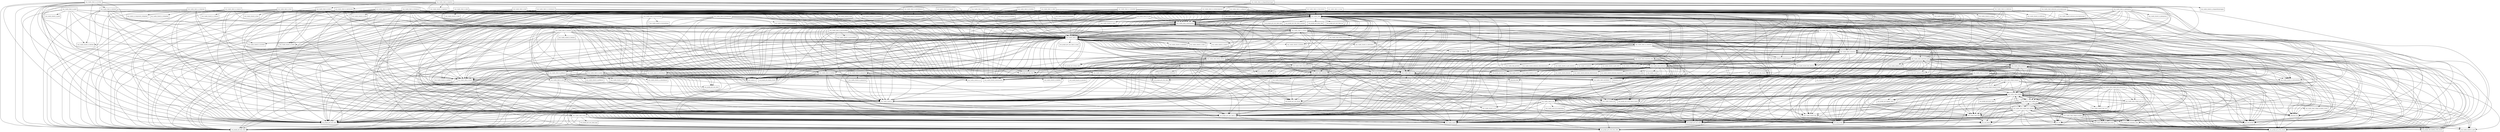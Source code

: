 digraph vaadin_client_8_4_1_package_dependencies {
  node [shape = box, fontsize=10.0];
  com_vaadin_client -> com_google_gwt_aria_client;
  com_vaadin_client -> com_google_gwt_core_client;
  com_vaadin_client -> com_google_gwt_core_client_impl;
  com_vaadin_client -> com_google_gwt_core_shared;
  com_vaadin_client -> com_google_gwt_dom_client;
  com_vaadin_client -> com_google_gwt_event_dom_client;
  com_vaadin_client -> com_google_gwt_event_shared;
  com_vaadin_client -> com_google_gwt_http_client;
  com_vaadin_client -> com_google_gwt_i18n_client;
  com_vaadin_client -> com_google_gwt_i18n_client_constants;
  com_vaadin_client -> com_google_gwt_i18n_shared;
  com_vaadin_client -> com_google_gwt_jsonp_client;
  com_vaadin_client -> com_google_gwt_logging_client;
  com_vaadin_client -> com_google_gwt_regexp_shared;
  com_vaadin_client -> com_google_gwt_resources_client;
  com_vaadin_client -> com_google_gwt_storage_client;
  com_vaadin_client -> com_google_gwt_user_client;
  com_vaadin_client -> com_google_gwt_user_client_rpc;
  com_vaadin_client -> com_google_gwt_user_client_ui;
  com_vaadin_client -> com_google_web_bindery_event_shared;
  com_vaadin_client -> com_vaadin_client_communication;
  com_vaadin_client -> com_vaadin_client_componentlocator;
  com_vaadin_client -> com_vaadin_client_debug_internal;
  com_vaadin_client -> com_vaadin_client_debug_internal_theme;
  com_vaadin_client -> com_vaadin_client_event;
  com_vaadin_client -> com_vaadin_client_extensions;
  com_vaadin_client -> com_vaadin_client_metadata;
  com_vaadin_client -> com_vaadin_client_ui;
  com_vaadin_client -> com_vaadin_client_ui_aria;
  com_vaadin_client -> com_vaadin_client_ui_layout;
  com_vaadin_client -> com_vaadin_client_ui_ui;
  com_vaadin_client -> com_vaadin_server;
  com_vaadin_client -> com_vaadin_shared;
  com_vaadin_client -> com_vaadin_shared_communication;
  com_vaadin_client -> com_vaadin_shared_ui;
  com_vaadin_client -> com_vaadin_shared_ui_datefield;
  com_vaadin_client -> com_vaadin_shared_ui_ui;
  com_vaadin_client -> com_vaadin_shared_util;
  com_vaadin_client -> elemental_json;
  com_vaadin_client -> java_lang_invoke;
  com_vaadin_client -> java_util_function;
  com_vaadin_client_communication -> com_google_gwt_core_client;
  com_vaadin_client_communication -> com_google_gwt_core_shared;
  com_vaadin_client_communication -> com_google_gwt_dom_client;
  com_vaadin_client_communication -> com_google_gwt_event_dom_client;
  com_vaadin_client_communication -> com_google_gwt_event_shared;
  com_vaadin_client_communication -> com_google_gwt_http_client;
  com_vaadin_client_communication -> com_google_gwt_regexp_shared;
  com_vaadin_client_communication -> com_google_gwt_user_client;
  com_vaadin_client_communication -> com_google_gwt_user_client_ui;
  com_vaadin_client_communication -> com_google_web_bindery_event_shared;
  com_vaadin_client_communication -> com_vaadin_client;
  com_vaadin_client_communication -> com_vaadin_client_extensions;
  com_vaadin_client_communication -> com_vaadin_client_metadata;
  com_vaadin_client_communication -> com_vaadin_client_ui;
  com_vaadin_client_communication -> com_vaadin_client_ui_dd;
  com_vaadin_client_communication -> com_vaadin_client_ui_ui;
  com_vaadin_client_communication -> com_vaadin_client_ui_window;
  com_vaadin_client_communication -> com_vaadin_shared;
  com_vaadin_client_communication -> com_vaadin_shared_communication;
  com_vaadin_client_communication -> com_vaadin_shared_ui_ui;
  com_vaadin_client_communication -> com_vaadin_shared_util;
  com_vaadin_client_communication -> elemental_json;
  com_vaadin_client_communication -> java_lang_invoke;
  com_vaadin_client_componentlocator -> com_google_gwt_core_client;
  com_vaadin_client_componentlocator -> com_google_gwt_dom_client;
  com_vaadin_client_componentlocator -> com_google_gwt_regexp_shared;
  com_vaadin_client_componentlocator -> com_google_gwt_user_client;
  com_vaadin_client_componentlocator -> com_google_gwt_user_client_ui;
  com_vaadin_client_componentlocator -> com_vaadin_client;
  com_vaadin_client_componentlocator -> com_vaadin_client_metadata;
  com_vaadin_client_componentlocator -> com_vaadin_client_ui;
  com_vaadin_client_componentlocator -> com_vaadin_client_ui_orderedlayout;
  com_vaadin_client_componentlocator -> com_vaadin_client_ui_ui;
  com_vaadin_client_componentlocator -> com_vaadin_client_ui_window;
  com_vaadin_client_componentlocator -> com_vaadin_shared;
  com_vaadin_client_componentlocator -> com_vaadin_shared_communication;
  com_vaadin_client_componentlocator -> java_lang_invoke;
  com_vaadin_client_componentlocator -> java_util_function;
  com_vaadin_client_componentlocator -> java_util_stream;
  com_vaadin_client_connectors -> com_google_gwt_core_client;
  com_vaadin_client_connectors -> com_google_gwt_dom_client;
  com_vaadin_client_connectors -> com_google_gwt_event_shared;
  com_vaadin_client_connectors -> com_google_gwt_user_client_ui;
  com_vaadin_client_connectors -> com_vaadin_client;
  com_vaadin_client_connectors -> com_vaadin_client_communication;
  com_vaadin_client_connectors -> com_vaadin_client_connectors_data;
  com_vaadin_client_connectors -> com_vaadin_client_connectors_grid;
  com_vaadin_client_connectors -> com_vaadin_client_data;
  com_vaadin_client_connectors -> com_vaadin_client_extensions;
  com_vaadin_client_connectors -> com_vaadin_client_metadata;
  com_vaadin_client_connectors -> com_vaadin_client_renderers;
  com_vaadin_client_connectors -> com_vaadin_client_ui;
  com_vaadin_client_connectors -> com_vaadin_client_widget_grid;
  com_vaadin_client_connectors -> com_vaadin_client_widgets;
  com_vaadin_client_connectors -> com_vaadin_shared;
  com_vaadin_client_connectors -> com_vaadin_shared_communication;
  com_vaadin_client_connectors -> com_vaadin_shared_data;
  com_vaadin_client_connectors -> com_vaadin_shared_data_selection;
  com_vaadin_client_connectors -> com_vaadin_shared_ui;
  com_vaadin_client_connectors -> com_vaadin_shared_ui_abstractlisting;
  com_vaadin_client_connectors -> com_vaadin_shared_ui_abstractmultiselect;
  com_vaadin_client_connectors -> com_vaadin_shared_ui_grid_renderers;
  com_vaadin_client_connectors -> com_vaadin_ui_renderers;
  com_vaadin_client_connectors -> elemental_json;
  com_vaadin_client_connectors -> java_lang_invoke;
  com_vaadin_client_connectors -> java_util;
  com_vaadin_client_connectors -> java_util_function;
  com_vaadin_client_connectors_data -> com_vaadin_client;
  com_vaadin_client_connectors_data -> com_vaadin_client_data;
  com_vaadin_client_connectors_data -> com_vaadin_client_extensions;
  com_vaadin_client_connectors_data -> com_vaadin_data_provider;
  com_vaadin_client_connectors_data -> com_vaadin_shared;
  com_vaadin_client_connectors_data -> com_vaadin_shared_communication;
  com_vaadin_client_connectors_data -> com_vaadin_shared_data;
  com_vaadin_client_connectors_data -> com_vaadin_shared_extension_datacommunicator;
  com_vaadin_client_connectors_data -> com_vaadin_shared_ui;
  com_vaadin_client_connectors_data -> elemental_json;
  com_vaadin_client_connectors_grid -> com_google_gwt_animation_client;
  com_vaadin_client_connectors_grid -> com_google_gwt_core_client;
  com_vaadin_client_connectors_grid -> com_google_gwt_dom_client;
  com_vaadin_client_connectors_grid -> com_google_gwt_event_shared;
  com_vaadin_client_connectors_grid -> com_google_gwt_safehtml_shared;
  com_vaadin_client_connectors_grid -> com_google_gwt_user_client;
  com_vaadin_client_connectors_grid -> com_google_gwt_user_client_ui;
  com_vaadin_client_connectors_grid -> com_vaadin_client;
  com_vaadin_client_connectors_grid -> com_vaadin_client_annotations;
  com_vaadin_client_connectors_grid -> com_vaadin_client_communication;
  com_vaadin_client_connectors_grid -> com_vaadin_client_connectors;
  com_vaadin_client_connectors_grid -> com_vaadin_client_data;
  com_vaadin_client_connectors_grid -> com_vaadin_client_extensions;
  com_vaadin_client_connectors_grid -> com_vaadin_client_renderers;
  com_vaadin_client_connectors_grid -> com_vaadin_client_ui;
  com_vaadin_client_connectors_grid -> com_vaadin_client_ui_layout;
  com_vaadin_client_connectors_grid -> com_vaadin_client_ui_ui;
  com_vaadin_client_connectors_grid -> com_vaadin_client_widget_escalator;
  com_vaadin_client_connectors_grid -> com_vaadin_client_widget_escalator_events;
  com_vaadin_client_connectors_grid -> com_vaadin_client_widget_grid;
  com_vaadin_client_connectors_grid -> com_vaadin_client_widget_grid_events;
  com_vaadin_client_connectors_grid -> com_vaadin_client_widget_grid_selection;
  com_vaadin_client_connectors_grid -> com_vaadin_client_widget_grid_sort;
  com_vaadin_client_connectors_grid -> com_vaadin_client_widgets;
  com_vaadin_client_connectors_grid -> com_vaadin_shared;
  com_vaadin_client_connectors_grid -> com_vaadin_shared_communication;
  com_vaadin_client_connectors_grid -> com_vaadin_shared_data;
  com_vaadin_client_connectors_grid -> com_vaadin_shared_data_selection;
  com_vaadin_client_connectors_grid -> com_vaadin_shared_data_sort;
  com_vaadin_client_connectors_grid -> com_vaadin_shared_ui;
  com_vaadin_client_connectors_grid -> com_vaadin_shared_ui_abstractlisting;
  com_vaadin_client_connectors_grid -> com_vaadin_shared_ui_dnd;
  com_vaadin_client_connectors_grid -> com_vaadin_shared_ui_grid;
  com_vaadin_client_connectors_grid -> com_vaadin_shared_ui_grid_editor;
  com_vaadin_client_connectors_grid -> com_vaadin_shared_ui_grid_renderers;
  com_vaadin_client_connectors_grid -> com_vaadin_shared_ui_tree;
  com_vaadin_client_connectors_grid -> com_vaadin_shared_ui_treegrid;
  com_vaadin_client_connectors_grid -> com_vaadin_ui;
  com_vaadin_client_connectors_grid -> com_vaadin_ui_components_grid;
  com_vaadin_client_connectors_grid -> com_vaadin_ui_renderers;
  com_vaadin_client_connectors_grid -> elemental_events;
  com_vaadin_client_connectors_grid -> elemental_json;
  com_vaadin_client_connectors_grid -> java_lang_invoke;
  com_vaadin_client_connectors_grid -> java_util;
  com_vaadin_client_connectors_grid -> java_util_function;
  com_vaadin_client_connectors_grid -> java_util_stream;
  com_vaadin_client_connectors_tree -> com_vaadin_client_connectors_grid;
  com_vaadin_client_connectors_tree -> com_vaadin_client_renderers;
  com_vaadin_client_connectors_tree -> com_vaadin_client_widget_grid_selection;
  com_vaadin_client_connectors_tree -> com_vaadin_client_widgets;
  com_vaadin_client_connectors_tree -> com_vaadin_shared_communication;
  com_vaadin_client_connectors_tree -> com_vaadin_shared_ui;
  com_vaadin_client_connectors_tree -> com_vaadin_shared_ui_grid;
  com_vaadin_client_connectors_tree -> com_vaadin_shared_ui_tree;
  com_vaadin_client_connectors_tree -> com_vaadin_ui;
  com_vaadin_client_data -> com_google_gwt_core_client;
  com_vaadin_client_data -> com_vaadin_client;
  com_vaadin_client_data -> com_vaadin_shared;
  com_vaadin_client_data -> java_lang_invoke;
  com_vaadin_client_data -> java_util;
  com_vaadin_client_data -> java_util_function;
  com_vaadin_client_data -> java_util_stream;
  com_vaadin_client_debug_internal -> com_google_gwt_core_client;
  com_vaadin_client_debug_internal -> com_google_gwt_core_shared;
  com_vaadin_client_debug_internal -> com_google_gwt_dom_client;
  com_vaadin_client_debug_internal -> com_google_gwt_event_dom_client;
  com_vaadin_client_debug_internal -> com_google_gwt_event_logical_shared;
  com_vaadin_client_debug_internal -> com_google_gwt_event_shared;
  com_vaadin_client_debug_internal -> com_google_gwt_http_client;
  com_vaadin_client_debug_internal -> com_google_gwt_i18n_client;
  com_vaadin_client_debug_internal -> com_google_gwt_logging_client;
  com_vaadin_client_debug_internal -> com_google_gwt_storage_client;
  com_vaadin_client_debug_internal -> com_google_gwt_user_client;
  com_vaadin_client_debug_internal -> com_google_gwt_user_client_ui;
  com_vaadin_client_debug_internal -> com_vaadin_client;
  com_vaadin_client_debug_internal -> com_vaadin_client_communication;
  com_vaadin_client_debug_internal -> com_vaadin_client_componentlocator;
  com_vaadin_client_debug_internal -> com_vaadin_client_metadata;
  com_vaadin_client_debug_internal -> com_vaadin_client_ui;
  com_vaadin_client_debug_internal -> com_vaadin_client_ui_ui;
  com_vaadin_client_debug_internal -> com_vaadin_shared;
  com_vaadin_client_debug_internal -> com_vaadin_shared_communication;
  com_vaadin_client_debug_internal -> com_vaadin_shared_ui_ui;
  com_vaadin_client_debug_internal -> com_vaadin_shared_util;
  com_vaadin_client_debug_internal -> java_lang_invoke;
  com_vaadin_client_debug_internal_theme -> com_google_gwt_resources_client;
  com_vaadin_client_event -> com_google_gwt_core_client;
  com_vaadin_client_event -> com_google_gwt_dom_client;
  com_vaadin_client_event -> com_google_gwt_event_dom_client;
  com_vaadin_client_event -> com_google_gwt_event_shared;
  com_vaadin_client_event -> com_google_gwt_user_client_impl;
  com_vaadin_client_event -> com_google_web_bindery_event_shared;
  com_vaadin_client_extensions -> com_google_gwt_animation_client;
  com_vaadin_client_extensions -> com_google_gwt_core_client;
  com_vaadin_client_extensions -> com_google_gwt_dom_client;
  com_vaadin_client_extensions -> com_google_gwt_event_dom_client;
  com_vaadin_client_extensions -> com_google_gwt_event_shared;
  com_vaadin_client_extensions -> com_google_gwt_http_client;
  com_vaadin_client_extensions -> com_google_gwt_user_client;
  com_vaadin_client_extensions -> com_google_gwt_user_client_ui;
  com_vaadin_client_extensions -> com_google_gwt_xhr_client;
  com_vaadin_client_extensions -> com_google_web_bindery_event_shared;
  com_vaadin_client_extensions -> com_vaadin_client;
  com_vaadin_client_extensions -> com_vaadin_client_annotations;
  com_vaadin_client_extensions -> com_vaadin_client_communication;
  com_vaadin_client_extensions -> com_vaadin_client_ui;
  com_vaadin_client_extensions -> com_vaadin_client_ui_layout;
  com_vaadin_client_extensions -> com_vaadin_client_ui_ui;
  com_vaadin_client_extensions -> com_vaadin_server;
  com_vaadin_client_extensions -> com_vaadin_shared;
  com_vaadin_client_extensions -> com_vaadin_shared_communication;
  com_vaadin_client_extensions -> com_vaadin_shared_extension;
  com_vaadin_client_extensions -> com_vaadin_shared_extension_filedownloader;
  com_vaadin_client_extensions -> com_vaadin_shared_extension_responsive;
  com_vaadin_client_extensions -> com_vaadin_shared_ui;
  com_vaadin_client_extensions -> com_vaadin_shared_ui_dnd;
  com_vaadin_client_extensions -> com_vaadin_shared_ui_dnd_criteria;
  com_vaadin_client_extensions -> com_vaadin_shared_util;
  com_vaadin_client_extensions -> com_vaadin_ui_dnd;
  com_vaadin_client_extensions -> elemental_events;
  com_vaadin_client_extensions -> elemental_html;
  com_vaadin_client_extensions -> java_lang_invoke;
  com_vaadin_client_extensions -> java_util;
  com_vaadin_client_extensions -> java_util_function;
  com_vaadin_client_extensions -> java_util_stream;
  com_vaadin_client_extensions_javascriptmanager -> com_google_gwt_core_client;
  com_vaadin_client_extensions_javascriptmanager -> com_vaadin_client;
  com_vaadin_client_extensions_javascriptmanager -> com_vaadin_client_communication;
  com_vaadin_client_extensions_javascriptmanager -> com_vaadin_client_extensions;
  com_vaadin_client_extensions_javascriptmanager -> com_vaadin_shared_communication;
  com_vaadin_client_extensions_javascriptmanager -> com_vaadin_shared_extension_javascriptmanager;
  com_vaadin_client_extensions_javascriptmanager -> com_vaadin_shared_ui;
  com_vaadin_client_extensions_javascriptmanager -> com_vaadin_ui;
  com_vaadin_client_extensions_javascriptmanager -> elemental_json;
  com_vaadin_client_extensions_javascriptmanager -> java_lang_invoke;
  com_vaadin_client_metadata -> com_google_gwt_core_client;
  com_vaadin_client_metadata -> com_google_gwt_core_shared;
  com_vaadin_client_metadata -> com_google_gwt_dom_client;
  com_vaadin_client_metadata -> com_google_gwt_event_dom_client;
  com_vaadin_client_metadata -> com_google_gwt_event_shared;
  com_vaadin_client_metadata -> com_google_gwt_user_client;
  com_vaadin_client_metadata -> com_google_gwt_user_client_ui;
  com_vaadin_client_metadata -> com_vaadin_client;
  com_vaadin_client_metadata -> com_vaadin_client_communication;
  com_vaadin_client_metadata -> com_vaadin_shared_annotations;
  com_vaadin_client_metadata -> java_lang_invoke;
  com_vaadin_client_renderers -> com_google_gwt_core_client;
  com_vaadin_client_renderers -> com_google_gwt_core_shared;
  com_vaadin_client_renderers -> com_google_gwt_dom_client;
  com_vaadin_client_renderers -> com_google_gwt_event_dom_client;
  com_vaadin_client_renderers -> com_google_gwt_event_shared;
  com_vaadin_client_renderers -> com_google_gwt_i18n_client;
  com_vaadin_client_renderers -> com_google_gwt_i18n_shared;
  com_vaadin_client_renderers -> com_google_gwt_safehtml_shared;
  com_vaadin_client_renderers -> com_google_gwt_user_client;
  com_vaadin_client_renderers -> com_google_gwt_user_client_ui;
  com_vaadin_client_renderers -> com_google_web_bindery_event_shared;
  com_vaadin_client_renderers -> com_vaadin_client;
  com_vaadin_client_renderers -> com_vaadin_client_ui;
  com_vaadin_client_renderers -> com_vaadin_client_ui_treegrid;
  com_vaadin_client_renderers -> com_vaadin_client_widget_escalator;
  com_vaadin_client_renderers -> com_vaadin_client_widget_grid;
  com_vaadin_client_renderers -> com_vaadin_client_widgets;
  com_vaadin_client_renderers -> com_vaadin_shared_data;
  com_vaadin_client_renderers -> com_vaadin_shared_ui_grid;
  com_vaadin_client_renderers -> elemental_json;
  com_vaadin_client_renderers -> java_lang_invoke;
  com_vaadin_client_renderers -> java_util_function;
  com_vaadin_client_ui -> com_google_gwt_animation_client;
  com_vaadin_client_ui -> com_google_gwt_aria_client;
  com_vaadin_client_ui -> com_google_gwt_core_client;
  com_vaadin_client_ui -> com_google_gwt_core_shared;
  com_vaadin_client_ui -> com_google_gwt_dom_client;
  com_vaadin_client_ui -> com_google_gwt_event_dom_client;
  com_vaadin_client_ui -> com_google_gwt_event_logical_shared;
  com_vaadin_client_ui -> com_google_gwt_event_shared;
  com_vaadin_client_ui -> com_google_gwt_http_client;
  com_vaadin_client_ui -> com_google_gwt_i18n_client;
  com_vaadin_client_ui -> com_google_gwt_regexp_shared;
  com_vaadin_client_ui -> com_google_gwt_user_client;
  com_vaadin_client_ui -> com_google_gwt_user_client_ui;
  com_vaadin_client_ui -> com_google_gwt_user_client_ui_impl;
  com_vaadin_client_ui -> com_google_gwt_xhr_client;
  com_vaadin_client_ui -> com_google_web_bindery_event_shared;
  com_vaadin_client_ui -> com_vaadin_client;
  com_vaadin_client_ui -> com_vaadin_client_annotations;
  com_vaadin_client_ui -> com_vaadin_client_communication;
  com_vaadin_client_ui -> com_vaadin_client_connectors;
  com_vaadin_client_ui -> com_vaadin_client_debug_internal;
  com_vaadin_client_ui -> com_vaadin_client_extensions;
  com_vaadin_client_ui -> com_vaadin_client_metadata;
  com_vaadin_client_ui -> com_vaadin_client_ui_aria;
  com_vaadin_client_ui -> com_vaadin_client_ui_combobox;
  com_vaadin_client_ui -> com_vaadin_client_ui_datefield;
  com_vaadin_client_ui -> com_vaadin_client_ui_dd;
  com_vaadin_client_ui -> com_vaadin_client_ui_gridlayout;
  com_vaadin_client_ui -> com_vaadin_client_ui_layout;
  com_vaadin_client_ui -> com_vaadin_client_ui_menubar;
  com_vaadin_client_ui -> com_vaadin_client_ui_orderedlayout;
  com_vaadin_client_ui -> com_vaadin_client_ui_popupview;
  com_vaadin_client_ui -> com_vaadin_client_ui_richtextarea;
  com_vaadin_client_ui -> com_vaadin_client_ui_ui;
  com_vaadin_client_ui -> com_vaadin_client_ui_upload;
  com_vaadin_client_ui -> com_vaadin_client_ui_window;
  com_vaadin_client_ui -> com_vaadin_client_widgets;
  com_vaadin_client_ui -> com_vaadin_shared;
  com_vaadin_client_ui -> com_vaadin_shared_communication;
  com_vaadin_client_ui -> com_vaadin_shared_data;
  com_vaadin_client_ui -> com_vaadin_shared_ui;
  com_vaadin_client_ui -> com_vaadin_shared_ui_accordion;
  com_vaadin_client_ui -> com_vaadin_shared_ui_button;
  com_vaadin_client_ui -> com_vaadin_shared_ui_combobox;
  com_vaadin_client_ui -> com_vaadin_shared_ui_datefield;
  com_vaadin_client_ui -> com_vaadin_shared_ui_dd;
  com_vaadin_client_ui -> com_vaadin_shared_ui_embedded;
  com_vaadin_client_ui -> com_vaadin_shared_ui_gridlayout;
  com_vaadin_client_ui -> com_vaadin_shared_ui_listselect;
  com_vaadin_client_ui -> com_vaadin_shared_ui_menubar;
  com_vaadin_client_ui -> com_vaadin_shared_ui_nativeselect;
  com_vaadin_client_ui -> com_vaadin_shared_ui_slider;
  com_vaadin_client_ui -> com_vaadin_shared_ui_tabsheet;
  com_vaadin_client_ui -> com_vaadin_shared_ui_ui;
  com_vaadin_client_ui -> com_vaadin_shared_ui_upload;
  com_vaadin_client_ui -> com_vaadin_shared_ui_window;
  com_vaadin_client_ui -> com_vaadin_shared_util;
  com_vaadin_client_ui -> com_vaadin_ui;
  com_vaadin_client_ui -> elemental_json;
  com_vaadin_client_ui -> java_lang_invoke;
  com_vaadin_client_ui -> java_util;
  com_vaadin_client_ui -> java_util_function;
  com_vaadin_client_ui -> java_util_stream;
  com_vaadin_client_ui_absolutelayout -> com_google_gwt_dom_client;
  com_vaadin_client_ui_absolutelayout -> com_google_gwt_event_shared;
  com_vaadin_client_ui_absolutelayout -> com_google_gwt_user_client;
  com_vaadin_client_ui_absolutelayout -> com_google_gwt_user_client_ui;
  com_vaadin_client_ui_absolutelayout -> com_vaadin_client;
  com_vaadin_client_ui_absolutelayout -> com_vaadin_client_communication;
  com_vaadin_client_ui_absolutelayout -> com_vaadin_client_ui;
  com_vaadin_client_ui_absolutelayout -> com_vaadin_shared;
  com_vaadin_client_ui_absolutelayout -> com_vaadin_shared_communication;
  com_vaadin_client_ui_absolutelayout -> com_vaadin_shared_ui;
  com_vaadin_client_ui_absolutelayout -> com_vaadin_shared_ui_absolutelayout;
  com_vaadin_client_ui_absolutelayout -> com_vaadin_ui;
  com_vaadin_client_ui_absolutelayout -> java_lang_invoke;
  com_vaadin_client_ui_accordion -> com_google_gwt_dom_client;
  com_vaadin_client_ui_accordion -> com_google_gwt_user_client;
  com_vaadin_client_ui_accordion -> com_google_gwt_user_client_ui;
  com_vaadin_client_ui_accordion -> com_vaadin_client;
  com_vaadin_client_ui_accordion -> com_vaadin_client_communication;
  com_vaadin_client_ui_accordion -> com_vaadin_client_ui;
  com_vaadin_client_ui_accordion -> com_vaadin_client_ui_layout;
  com_vaadin_client_ui_accordion -> com_vaadin_client_ui_tabsheet;
  com_vaadin_client_ui_accordion -> com_vaadin_shared;
  com_vaadin_client_ui_accordion -> com_vaadin_shared_communication;
  com_vaadin_client_ui_accordion -> com_vaadin_shared_ui;
  com_vaadin_client_ui_accordion -> com_vaadin_shared_ui_accordion;
  com_vaadin_client_ui_accordion -> com_vaadin_shared_ui_tabsheet;
  com_vaadin_client_ui_accordion -> com_vaadin_ui;
  com_vaadin_client_ui_aria -> com_google_gwt_aria_client;
  com_vaadin_client_ui_aria -> com_google_gwt_dom_client;
  com_vaadin_client_ui_aria -> com_google_gwt_user_client;
  com_vaadin_client_ui_aria -> com_google_gwt_user_client_ui;
  com_vaadin_client_ui_audio -> com_google_gwt_core_client;
  com_vaadin_client_ui_audio -> com_google_gwt_dom_client;
  com_vaadin_client_ui_audio -> com_google_gwt_user_client;
  com_vaadin_client_ui_audio -> com_google_gwt_user_client_ui;
  com_vaadin_client_ui_audio -> com_vaadin_client;
  com_vaadin_client_ui_audio -> com_vaadin_client_communication;
  com_vaadin_client_ui_audio -> com_vaadin_client_ui;
  com_vaadin_client_ui_audio -> com_vaadin_shared;
  com_vaadin_client_ui_audio -> com_vaadin_shared_communication;
  com_vaadin_client_ui_audio -> com_vaadin_shared_ui;
  com_vaadin_client_ui_audio -> com_vaadin_shared_ui_audio;
  com_vaadin_client_ui_audio -> com_vaadin_ui;
  com_vaadin_client_ui_browserframe -> com_google_gwt_user_client_ui;
  com_vaadin_client_ui_browserframe -> com_vaadin_client_communication;
  com_vaadin_client_ui_browserframe -> com_vaadin_client_ui;
  com_vaadin_client_ui_browserframe -> com_vaadin_shared;
  com_vaadin_client_ui_browserframe -> com_vaadin_shared_communication;
  com_vaadin_client_ui_browserframe -> com_vaadin_shared_ui;
  com_vaadin_client_ui_browserframe -> com_vaadin_shared_ui_browserframe;
  com_vaadin_client_ui_browserframe -> com_vaadin_ui;
  com_vaadin_client_ui_button -> com_google_gwt_dom_client;
  com_vaadin_client_ui_button -> com_google_gwt_event_dom_client;
  com_vaadin_client_ui_button -> com_google_gwt_event_shared;
  com_vaadin_client_ui_button -> com_google_gwt_user_client;
  com_vaadin_client_ui_button -> com_google_gwt_user_client_ui;
  com_vaadin_client_ui_button -> com_vaadin_client;
  com_vaadin_client_ui_button -> com_vaadin_client_annotations;
  com_vaadin_client_ui_button -> com_vaadin_client_ui;
  com_vaadin_client_ui_button -> com_vaadin_shared;
  com_vaadin_client_ui_button -> com_vaadin_shared_communication;
  com_vaadin_client_ui_button -> com_vaadin_shared_ui;
  com_vaadin_client_ui_button -> com_vaadin_shared_ui_button;
  com_vaadin_client_ui_button -> com_vaadin_ui;
  com_vaadin_client_ui_checkbox -> com_google_gwt_dom_client;
  com_vaadin_client_ui_checkbox -> com_google_gwt_event_dom_client;
  com_vaadin_client_ui_checkbox -> com_google_gwt_event_shared;
  com_vaadin_client_ui_checkbox -> com_google_gwt_user_client;
  com_vaadin_client_ui_checkbox -> com_google_gwt_user_client_ui;
  com_vaadin_client_ui_checkbox -> com_vaadin_client;
  com_vaadin_client_ui_checkbox -> com_vaadin_client_annotations;
  com_vaadin_client_ui_checkbox -> com_vaadin_client_communication;
  com_vaadin_client_ui_checkbox -> com_vaadin_client_ui;
  com_vaadin_client_ui_checkbox -> com_vaadin_shared;
  com_vaadin_client_ui_checkbox -> com_vaadin_shared_communication;
  com_vaadin_client_ui_checkbox -> com_vaadin_shared_ui;
  com_vaadin_client_ui_checkbox -> com_vaadin_shared_ui_checkbox;
  com_vaadin_client_ui_checkbox -> com_vaadin_ui;
  com_vaadin_client_ui_colorpicker -> com_google_gwt_core_client;
  com_vaadin_client_ui_colorpicker -> com_google_gwt_dom_client;
  com_vaadin_client_ui_colorpicker -> com_google_gwt_event_dom_client;
  com_vaadin_client_ui_colorpicker -> com_google_gwt_event_shared;
  com_vaadin_client_ui_colorpicker -> com_google_gwt_user_client;
  com_vaadin_client_ui_colorpicker -> com_google_gwt_user_client_ui;
  com_vaadin_client_ui_colorpicker -> com_vaadin_client;
  com_vaadin_client_ui_colorpicker -> com_vaadin_client_annotations;
  com_vaadin_client_ui_colorpicker -> com_vaadin_client_communication;
  com_vaadin_client_ui_colorpicker -> com_vaadin_client_ui;
  com_vaadin_client_ui_colorpicker -> com_vaadin_shared;
  com_vaadin_client_ui_colorpicker -> com_vaadin_shared_communication;
  com_vaadin_client_ui_colorpicker -> com_vaadin_shared_ui;
  com_vaadin_client_ui_colorpicker -> com_vaadin_shared_ui_colorpicker;
  com_vaadin_client_ui_colorpicker -> com_vaadin_ui;
  com_vaadin_client_ui_colorpicker -> com_vaadin_ui_components_colorpicker;
  com_vaadin_client_ui_combobox -> com_google_gwt_user_client_ui;
  com_vaadin_client_ui_combobox -> com_vaadin_client;
  com_vaadin_client_ui_combobox -> com_vaadin_client_annotations;
  com_vaadin_client_ui_combobox -> com_vaadin_client_communication;
  com_vaadin_client_ui_combobox -> com_vaadin_client_connectors;
  com_vaadin_client_ui_combobox -> com_vaadin_client_data;
  com_vaadin_client_ui_combobox -> com_vaadin_client_ui;
  com_vaadin_client_ui_combobox -> com_vaadin_shared;
  com_vaadin_client_ui_combobox -> com_vaadin_shared_communication;
  com_vaadin_client_ui_combobox -> com_vaadin_shared_data;
  com_vaadin_client_ui_combobox -> com_vaadin_shared_data_selection;
  com_vaadin_client_ui_combobox -> com_vaadin_shared_ui;
  com_vaadin_client_ui_combobox -> com_vaadin_shared_ui_abstractlisting;
  com_vaadin_client_ui_combobox -> com_vaadin_shared_ui_combobox;
  com_vaadin_client_ui_combobox -> com_vaadin_ui;
  com_vaadin_client_ui_combobox -> elemental_json;
  com_vaadin_client_ui_combobox -> java_util;
  com_vaadin_client_ui_composite -> com_google_gwt_dom_client;
  com_vaadin_client_ui_composite -> com_google_gwt_user_client_ui;
  com_vaadin_client_ui_composite -> com_vaadin_client;
  com_vaadin_client_ui_composite -> com_vaadin_client_ui;
  com_vaadin_client_ui_composite -> com_vaadin_shared;
  com_vaadin_client_ui_composite -> com_vaadin_shared_communication;
  com_vaadin_client_ui_composite -> com_vaadin_shared_ui;
  com_vaadin_client_ui_composite -> com_vaadin_ui;
  com_vaadin_client_ui_csslayout -> com_google_gwt_dom_client;
  com_vaadin_client_ui_csslayout -> com_google_gwt_user_client;
  com_vaadin_client_ui_csslayout -> com_google_gwt_user_client_ui;
  com_vaadin_client_ui_csslayout -> com_vaadin_client;
  com_vaadin_client_ui_csslayout -> com_vaadin_client_communication;
  com_vaadin_client_ui_csslayout -> com_vaadin_client_ui;
  com_vaadin_client_ui_csslayout -> com_vaadin_shared;
  com_vaadin_client_ui_csslayout -> com_vaadin_shared_communication;
  com_vaadin_client_ui_csslayout -> com_vaadin_shared_ui;
  com_vaadin_client_ui_csslayout -> com_vaadin_shared_ui_csslayout;
  com_vaadin_client_ui_csslayout -> com_vaadin_shared_util;
  com_vaadin_client_ui_csslayout -> com_vaadin_ui;
  com_vaadin_client_ui_customcomponent -> com_google_gwt_user_client_ui;
  com_vaadin_client_ui_customcomponent -> com_vaadin_client;
  com_vaadin_client_ui_customcomponent -> com_vaadin_client_ui;
  com_vaadin_client_ui_customcomponent -> com_vaadin_shared_ui;
  com_vaadin_client_ui_customcomponent -> com_vaadin_ui;
  com_vaadin_client_ui_customfield -> com_google_gwt_event_shared;
  com_vaadin_client_ui_customfield -> com_google_gwt_user_client_ui;
  com_vaadin_client_ui_customfield -> com_vaadin_client;
  com_vaadin_client_ui_customfield -> com_vaadin_client_communication;
  com_vaadin_client_ui_customfield -> com_vaadin_client_ui;
  com_vaadin_client_ui_customfield -> com_vaadin_shared;
  com_vaadin_client_ui_customfield -> com_vaadin_shared_communication;
  com_vaadin_client_ui_customfield -> com_vaadin_shared_ui;
  com_vaadin_client_ui_customfield -> com_vaadin_shared_ui_customfield;
  com_vaadin_client_ui_customfield -> com_vaadin_ui;
  com_vaadin_client_ui_customlayout -> com_google_gwt_dom_client;
  com_vaadin_client_ui_customlayout -> com_google_gwt_user_client;
  com_vaadin_client_ui_customlayout -> com_google_gwt_user_client_ui;
  com_vaadin_client_ui_customlayout -> com_vaadin_client;
  com_vaadin_client_ui_customlayout -> com_vaadin_client_communication;
  com_vaadin_client_ui_customlayout -> com_vaadin_client_ui;
  com_vaadin_client_ui_customlayout -> com_vaadin_shared;
  com_vaadin_client_ui_customlayout -> com_vaadin_shared_communication;
  com_vaadin_client_ui_customlayout -> com_vaadin_shared_ui;
  com_vaadin_client_ui_customlayout -> com_vaadin_shared_ui_customlayout;
  com_vaadin_client_ui_customlayout -> com_vaadin_ui;
  com_vaadin_client_ui_datefield -> com_google_gwt_event_logical_shared;
  com_vaadin_client_ui_datefield -> com_google_gwt_event_shared;
  com_vaadin_client_ui_datefield -> com_google_gwt_i18n_client;
  com_vaadin_client_ui_datefield -> com_google_gwt_user_client_ui;
  com_vaadin_client_ui_datefield -> com_vaadin_client;
  com_vaadin_client_ui_datefield -> com_vaadin_client_annotations;
  com_vaadin_client_ui_datefield -> com_vaadin_client_communication;
  com_vaadin_client_ui_datefield -> com_vaadin_client_ui;
  com_vaadin_client_ui_datefield -> com_vaadin_shared;
  com_vaadin_client_ui_datefield -> com_vaadin_shared_communication;
  com_vaadin_client_ui_datefield -> com_vaadin_shared_ui;
  com_vaadin_client_ui_datefield -> com_vaadin_shared_ui_datefield;
  com_vaadin_client_ui_datefield -> com_vaadin_ui;
  com_vaadin_client_ui_datefield -> java_lang_invoke;
  com_vaadin_client_ui_datefield -> java_util;
  com_vaadin_client_ui_datefield -> java_util_function;
  com_vaadin_client_ui_datefield -> java_util_stream;
  com_vaadin_client_ui_dd -> com_google_gwt_core_client;
  com_vaadin_client_ui_dd -> com_google_gwt_dom_client;
  com_vaadin_client_ui_dd -> com_google_gwt_event_dom_client;
  com_vaadin_client_ui_dd -> com_google_gwt_event_shared;
  com_vaadin_client_ui_dd -> com_google_gwt_user_client;
  com_vaadin_client_ui_dd -> com_google_gwt_user_client_ui;
  com_vaadin_client_ui_dd -> com_vaadin_client;
  com_vaadin_client_ui_dd -> com_vaadin_client_communication;
  com_vaadin_client_ui_dd -> com_vaadin_client_ui;
  com_vaadin_client_ui_dd -> com_vaadin_event_dd_acceptcriteria;
  com_vaadin_client_ui_dd -> com_vaadin_shared;
  com_vaadin_client_ui_dd -> com_vaadin_shared_ui_dd;
  com_vaadin_client_ui_dd -> java_lang_invoke;
  com_vaadin_client_ui_draganddropwrapper -> com_google_gwt_user_client_ui;
  com_vaadin_client_ui_draganddropwrapper -> com_vaadin_client;
  com_vaadin_client_ui_draganddropwrapper -> com_vaadin_client_ui;
  com_vaadin_client_ui_draganddropwrapper -> com_vaadin_client_ui_customcomponent;
  com_vaadin_client_ui_draganddropwrapper -> com_vaadin_client_ui_dd;
  com_vaadin_client_ui_draganddropwrapper -> com_vaadin_shared;
  com_vaadin_client_ui_draganddropwrapper -> com_vaadin_shared_communication;
  com_vaadin_client_ui_draganddropwrapper -> com_vaadin_shared_ui;
  com_vaadin_client_ui_draganddropwrapper -> com_vaadin_shared_ui_draganddropwrapper;
  com_vaadin_client_ui_draganddropwrapper -> com_vaadin_ui;
  com_vaadin_client_ui_embedded -> com_google_gwt_dom_client;
  com_vaadin_client_ui_embedded -> com_google_gwt_user_client;
  com_vaadin_client_ui_embedded -> com_google_gwt_user_client_ui;
  com_vaadin_client_ui_embedded -> com_vaadin_client;
  com_vaadin_client_ui_embedded -> com_vaadin_client_communication;
  com_vaadin_client_ui_embedded -> com_vaadin_client_ui;
  com_vaadin_client_ui_embedded -> com_vaadin_shared;
  com_vaadin_client_ui_embedded -> com_vaadin_shared_communication;
  com_vaadin_client_ui_embedded -> com_vaadin_shared_ui;
  com_vaadin_client_ui_embedded -> com_vaadin_shared_ui_embedded;
  com_vaadin_client_ui_embedded -> com_vaadin_ui;
  com_vaadin_client_ui_flash -> com_google_gwt_dom_client;
  com_vaadin_client_ui_flash -> com_google_gwt_user_client;
  com_vaadin_client_ui_flash -> com_google_gwt_user_client_ui;
  com_vaadin_client_ui_flash -> com_vaadin_client;
  com_vaadin_client_ui_flash -> com_vaadin_client_communication;
  com_vaadin_client_ui_flash -> com_vaadin_client_ui;
  com_vaadin_client_ui_flash -> com_vaadin_client_ui_layout;
  com_vaadin_client_ui_flash -> com_vaadin_shared;
  com_vaadin_client_ui_flash -> com_vaadin_shared_communication;
  com_vaadin_client_ui_flash -> com_vaadin_shared_ui;
  com_vaadin_client_ui_flash -> com_vaadin_shared_ui_flash;
  com_vaadin_client_ui_flash -> com_vaadin_ui;
  com_vaadin_client_ui_flash -> java_lang_invoke;
  com_vaadin_client_ui_formlayout -> com_google_gwt_dom_client;
  com_vaadin_client_ui_formlayout -> com_google_gwt_event_dom_client;
  com_vaadin_client_ui_formlayout -> com_google_gwt_event_shared;
  com_vaadin_client_ui_formlayout -> com_google_gwt_user_client;
  com_vaadin_client_ui_formlayout -> com_google_gwt_user_client_ui;
  com_vaadin_client_ui_formlayout -> com_vaadin_client;
  com_vaadin_client_ui_formlayout -> com_vaadin_client_communication;
  com_vaadin_client_ui_formlayout -> com_vaadin_client_ui;
  com_vaadin_client_ui_formlayout -> com_vaadin_client_ui_layout;
  com_vaadin_client_ui_formlayout -> com_vaadin_shared;
  com_vaadin_client_ui_formlayout -> com_vaadin_shared_communication;
  com_vaadin_client_ui_formlayout -> com_vaadin_shared_ui;
  com_vaadin_client_ui_formlayout -> com_vaadin_shared_ui_orderedlayout;
  com_vaadin_client_ui_formlayout -> com_vaadin_ui;
  com_vaadin_client_ui_formlayout -> java_lang_invoke;
  com_vaadin_client_ui_gridlayout -> com_google_gwt_dom_client;
  com_vaadin_client_ui_gridlayout -> com_google_gwt_user_client;
  com_vaadin_client_ui_gridlayout -> com_google_gwt_user_client_ui;
  com_vaadin_client_ui_gridlayout -> com_vaadin_client;
  com_vaadin_client_ui_gridlayout -> com_vaadin_client_communication;
  com_vaadin_client_ui_gridlayout -> com_vaadin_client_ui;
  com_vaadin_client_ui_gridlayout -> com_vaadin_client_ui_layout;
  com_vaadin_client_ui_gridlayout -> com_vaadin_shared;
  com_vaadin_client_ui_gridlayout -> com_vaadin_shared_communication;
  com_vaadin_client_ui_gridlayout -> com_vaadin_shared_ui;
  com_vaadin_client_ui_gridlayout -> com_vaadin_shared_ui_gridlayout;
  com_vaadin_client_ui_gridlayout -> com_vaadin_ui;
  com_vaadin_client_ui_image -> com_google_gwt_dom_client;
  com_vaadin_client_ui_image -> com_google_gwt_event_dom_client;
  com_vaadin_client_ui_image -> com_google_gwt_event_shared;
  com_vaadin_client_ui_image -> com_google_gwt_user_client_ui;
  com_vaadin_client_ui_image -> com_vaadin_client;
  com_vaadin_client_ui_image -> com_vaadin_client_communication;
  com_vaadin_client_ui_image -> com_vaadin_client_ui;
  com_vaadin_client_ui_image -> com_vaadin_shared;
  com_vaadin_client_ui_image -> com_vaadin_shared_communication;
  com_vaadin_client_ui_image -> com_vaadin_shared_ui;
  com_vaadin_client_ui_image -> com_vaadin_shared_ui_image;
  com_vaadin_client_ui_image -> com_vaadin_ui;
  com_vaadin_client_ui_image -> java_lang_invoke;
  com_vaadin_client_ui_label -> com_google_gwt_dom_client;
  com_vaadin_client_ui_label -> com_google_gwt_user_client;
  com_vaadin_client_ui_label -> com_google_gwt_user_client_ui;
  com_vaadin_client_ui_label -> com_vaadin_client;
  com_vaadin_client_ui_label -> com_vaadin_client_communication;
  com_vaadin_client_ui_label -> com_vaadin_client_ui;
  com_vaadin_client_ui_label -> com_vaadin_shared;
  com_vaadin_client_ui_label -> com_vaadin_shared_communication;
  com_vaadin_client_ui_label -> com_vaadin_shared_ui;
  com_vaadin_client_ui_label -> com_vaadin_shared_ui_label;
  com_vaadin_client_ui_label -> com_vaadin_ui;
  com_vaadin_client_ui_layout -> com_google_gwt_core_client;
  com_vaadin_client_ui_layout -> com_google_gwt_dom_client;
  com_vaadin_client_ui_layout -> com_google_gwt_user_client;
  com_vaadin_client_ui_layout -> com_google_gwt_user_client_ui;
  com_vaadin_client_ui_layout -> com_vaadin_client;
  com_vaadin_client_ui_layout -> com_vaadin_client_ui;
  com_vaadin_client_ui_layout -> com_vaadin_shared;
  com_vaadin_client_ui_layout -> com_vaadin_shared_ui;
  com_vaadin_client_ui_link -> com_google_gwt_dom_client;
  com_vaadin_client_ui_link -> com_google_gwt_user_client;
  com_vaadin_client_ui_link -> com_google_gwt_user_client_ui;
  com_vaadin_client_ui_link -> com_vaadin_client;
  com_vaadin_client_ui_link -> com_vaadin_client_communication;
  com_vaadin_client_ui_link -> com_vaadin_client_ui;
  com_vaadin_client_ui_link -> com_vaadin_shared;
  com_vaadin_client_ui_link -> com_vaadin_shared_communication;
  com_vaadin_client_ui_link -> com_vaadin_shared_ui;
  com_vaadin_client_ui_link -> com_vaadin_shared_ui_link;
  com_vaadin_client_ui_link -> com_vaadin_ui;
  com_vaadin_client_ui_listselect -> com_google_gwt_user_client_ui;
  com_vaadin_client_ui_listselect -> com_vaadin_client_annotations;
  com_vaadin_client_ui_listselect -> com_vaadin_client_connectors;
  com_vaadin_client_ui_listselect -> com_vaadin_client_ui;
  com_vaadin_client_ui_listselect -> com_vaadin_shared;
  com_vaadin_client_ui_listselect -> com_vaadin_shared_communication;
  com_vaadin_client_ui_listselect -> com_vaadin_shared_ui;
  com_vaadin_client_ui_listselect -> com_vaadin_shared_ui_abstractlisting;
  com_vaadin_client_ui_listselect -> com_vaadin_shared_ui_abstractmultiselect;
  com_vaadin_client_ui_listselect -> com_vaadin_shared_ui_listselect;
  com_vaadin_client_ui_listselect -> com_vaadin_ui;
  com_vaadin_client_ui_loginform -> com_google_gwt_core_client;
  com_vaadin_client_ui_loginform -> com_google_gwt_dom_client;
  com_vaadin_client_ui_loginform -> com_google_gwt_event_dom_client;
  com_vaadin_client_ui_loginform -> com_google_gwt_event_shared;
  com_vaadin_client_ui_loginform -> com_google_gwt_user_client;
  com_vaadin_client_ui_loginform -> com_google_gwt_user_client_ui;
  com_vaadin_client_ui_loginform -> com_vaadin_client;
  com_vaadin_client_ui_loginform -> com_vaadin_client_communication;
  com_vaadin_client_ui_loginform -> com_vaadin_client_ui;
  com_vaadin_client_ui_loginform -> com_vaadin_client_ui_button;
  com_vaadin_client_ui_loginform -> com_vaadin_client_ui_nativebutton;
  com_vaadin_client_ui_loginform -> com_vaadin_client_ui_textfield;
  com_vaadin_client_ui_loginform -> com_vaadin_shared;
  com_vaadin_client_ui_loginform -> com_vaadin_shared_communication;
  com_vaadin_client_ui_loginform -> com_vaadin_shared_ui;
  com_vaadin_client_ui_loginform -> com_vaadin_shared_ui_loginform;
  com_vaadin_client_ui_loginform -> com_vaadin_ui;
  com_vaadin_client_ui_loginform -> java_lang_invoke;
  com_vaadin_client_ui_menubar -> com_google_gwt_core_client;
  com_vaadin_client_ui_menubar -> com_google_gwt_dom_client;
  com_vaadin_client_ui_menubar -> com_google_gwt_user_client;
  com_vaadin_client_ui_menubar -> com_google_gwt_user_client_ui;
  com_vaadin_client_ui_menubar -> com_vaadin_client;
  com_vaadin_client_ui_menubar -> com_vaadin_client_annotations;
  com_vaadin_client_ui_menubar -> com_vaadin_client_ui;
  com_vaadin_client_ui_menubar -> com_vaadin_shared;
  com_vaadin_client_ui_menubar -> com_vaadin_shared_communication;
  com_vaadin_client_ui_menubar -> com_vaadin_shared_ui;
  com_vaadin_client_ui_menubar -> com_vaadin_shared_ui_menubar;
  com_vaadin_client_ui_menubar -> com_vaadin_ui;
  com_vaadin_client_ui_menubar -> java_lang_invoke;
  com_vaadin_client_ui_nativebutton -> com_google_gwt_dom_client;
  com_vaadin_client_ui_nativebutton -> com_google_gwt_user_client;
  com_vaadin_client_ui_nativebutton -> com_google_gwt_user_client_ui;
  com_vaadin_client_ui_nativebutton -> com_vaadin_client;
  com_vaadin_client_ui_nativebutton -> com_vaadin_client_communication;
  com_vaadin_client_ui_nativebutton -> com_vaadin_client_ui;
  com_vaadin_client_ui_nativebutton -> com_vaadin_shared;
  com_vaadin_client_ui_nativebutton -> com_vaadin_shared_communication;
  com_vaadin_client_ui_nativebutton -> com_vaadin_shared_ui;
  com_vaadin_client_ui_nativebutton -> com_vaadin_shared_ui_button;
  com_vaadin_client_ui_nativebutton -> com_vaadin_ui;
  com_vaadin_client_ui_nativeselect -> com_google_gwt_event_dom_client;
  com_vaadin_client_ui_nativeselect -> com_google_gwt_event_shared;
  com_vaadin_client_ui_nativeselect -> com_google_gwt_user_client;
  com_vaadin_client_ui_nativeselect -> com_google_gwt_user_client_ui;
  com_vaadin_client_ui_nativeselect -> com_vaadin_client_annotations;
  com_vaadin_client_ui_nativeselect -> com_vaadin_client_connectors;
  com_vaadin_client_ui_nativeselect -> com_vaadin_client_data;
  com_vaadin_client_ui_nativeselect -> com_vaadin_client_ui;
  com_vaadin_client_ui_nativeselect -> com_vaadin_shared;
  com_vaadin_client_ui_nativeselect -> com_vaadin_shared_communication;
  com_vaadin_client_ui_nativeselect -> com_vaadin_shared_data_selection;
  com_vaadin_client_ui_nativeselect -> com_vaadin_shared_ui;
  com_vaadin_client_ui_nativeselect -> com_vaadin_shared_ui_abstractlisting;
  com_vaadin_client_ui_nativeselect -> com_vaadin_shared_ui_nativeselect;
  com_vaadin_client_ui_nativeselect -> com_vaadin_ui;
  com_vaadin_client_ui_nativeselect -> elemental_json;
  com_vaadin_client_ui_nativeselect -> java_lang_invoke;
  com_vaadin_client_ui_nativeselect -> java_util_function;
  com_vaadin_client_ui_notification -> com_google_gwt_event_logical_shared;
  com_vaadin_client_ui_notification -> com_google_gwt_event_shared;
  com_vaadin_client_ui_notification -> com_vaadin_client;
  com_vaadin_client_ui_notification -> com_vaadin_client_extensions;
  com_vaadin_client_ui_notification -> com_vaadin_client_ui;
  com_vaadin_client_ui_notification -> com_vaadin_shared;
  com_vaadin_client_ui_notification -> com_vaadin_shared_communication;
  com_vaadin_client_ui_notification -> com_vaadin_shared_ui;
  com_vaadin_client_ui_notification -> com_vaadin_shared_ui_notification;
  com_vaadin_client_ui_notification -> com_vaadin_ui;
  com_vaadin_client_ui_optiongroup -> com_google_gwt_dom_client;
  com_vaadin_client_ui_optiongroup -> com_google_gwt_user_client_ui;
  com_vaadin_client_ui_optiongroup -> com_vaadin_client;
  com_vaadin_client_ui_optiongroup -> com_vaadin_client_annotations;
  com_vaadin_client_ui_optiongroup -> com_vaadin_client_communication;
  com_vaadin_client_ui_optiongroup -> com_vaadin_client_connectors;
  com_vaadin_client_ui_optiongroup -> com_vaadin_client_data;
  com_vaadin_client_ui_optiongroup -> com_vaadin_client_ui;
  com_vaadin_client_ui_optiongroup -> com_vaadin_shared;
  com_vaadin_client_ui_optiongroup -> com_vaadin_shared_communication;
  com_vaadin_client_ui_optiongroup -> com_vaadin_shared_data_selection;
  com_vaadin_client_ui_optiongroup -> com_vaadin_shared_ui;
  com_vaadin_client_ui_optiongroup -> com_vaadin_shared_ui_abstractlisting;
  com_vaadin_client_ui_optiongroup -> com_vaadin_shared_ui_optiongroup;
  com_vaadin_client_ui_optiongroup -> com_vaadin_ui;
  com_vaadin_client_ui_optiongroup -> elemental_json;
  com_vaadin_client_ui_optiongroup -> java_lang_invoke;
  com_vaadin_client_ui_optiongroup -> java_util_function;
  com_vaadin_client_ui_orderedlayout -> com_google_gwt_aria_client;
  com_vaadin_client_ui_orderedlayout -> com_google_gwt_core_client;
  com_vaadin_client_ui_orderedlayout -> com_google_gwt_dom_client;
  com_vaadin_client_ui_orderedlayout -> com_google_gwt_event_shared;
  com_vaadin_client_ui_orderedlayout -> com_google_gwt_regexp_shared;
  com_vaadin_client_ui_orderedlayout -> com_google_gwt_user_client;
  com_vaadin_client_ui_orderedlayout -> com_google_gwt_user_client_ui;
  com_vaadin_client_ui_orderedlayout -> com_vaadin_client;
  com_vaadin_client_ui_orderedlayout -> com_vaadin_client_communication;
  com_vaadin_client_ui_orderedlayout -> com_vaadin_client_ui;
  com_vaadin_client_ui_orderedlayout -> com_vaadin_client_ui_aria;
  com_vaadin_client_ui_orderedlayout -> com_vaadin_client_ui_layout;
  com_vaadin_client_ui_orderedlayout -> com_vaadin_shared;
  com_vaadin_client_ui_orderedlayout -> com_vaadin_shared_communication;
  com_vaadin_client_ui_orderedlayout -> com_vaadin_shared_ui;
  com_vaadin_client_ui_orderedlayout -> com_vaadin_shared_ui_orderedlayout;
  com_vaadin_client_ui_orderedlayout -> com_vaadin_ui;
  com_vaadin_client_ui_orderedlayout -> java_lang_invoke;
  com_vaadin_client_ui_panel -> com_google_gwt_dom_client;
  com_vaadin_client_ui_panel -> com_google_gwt_user_client;
  com_vaadin_client_ui_panel -> com_google_gwt_user_client_ui;
  com_vaadin_client_ui_panel -> com_vaadin_client;
  com_vaadin_client_ui_panel -> com_vaadin_client_ui;
  com_vaadin_client_ui_panel -> com_vaadin_client_ui_layout;
  com_vaadin_client_ui_panel -> com_vaadin_shared;
  com_vaadin_client_ui_panel -> com_vaadin_shared_communication;
  com_vaadin_client_ui_panel -> com_vaadin_shared_ui;
  com_vaadin_client_ui_panel -> com_vaadin_shared_ui_panel;
  com_vaadin_client_ui_panel -> com_vaadin_ui;
  com_vaadin_client_ui_passwordfield -> com_google_gwt_user_client_ui;
  com_vaadin_client_ui_passwordfield -> com_vaadin_client_ui;
  com_vaadin_client_ui_passwordfield -> com_vaadin_client_ui_textfield;
  com_vaadin_client_ui_passwordfield -> com_vaadin_shared;
  com_vaadin_client_ui_passwordfield -> com_vaadin_shared_communication;
  com_vaadin_client_ui_passwordfield -> com_vaadin_shared_ui;
  com_vaadin_client_ui_passwordfield -> com_vaadin_shared_ui_passwordfield;
  com_vaadin_client_ui_passwordfield -> com_vaadin_shared_ui_textfield;
  com_vaadin_client_ui_passwordfield -> com_vaadin_ui;
  com_vaadin_client_ui_popupview -> com_google_gwt_event_shared;
  com_vaadin_client_ui_popupview -> com_google_gwt_user_client_ui;
  com_vaadin_client_ui_popupview -> com_google_web_bindery_event_shared;
  com_vaadin_client_ui_popupview -> com_vaadin_client;
  com_vaadin_client_ui_popupview -> com_vaadin_client_communication;
  com_vaadin_client_ui_popupview -> com_vaadin_client_ui;
  com_vaadin_client_ui_popupview -> com_vaadin_shared;
  com_vaadin_client_ui_popupview -> com_vaadin_shared_communication;
  com_vaadin_client_ui_popupview -> com_vaadin_shared_ui;
  com_vaadin_client_ui_popupview -> com_vaadin_shared_ui_popupview;
  com_vaadin_client_ui_popupview -> com_vaadin_ui;
  com_vaadin_client_ui_progressbar -> com_google_gwt_user_client_ui;
  com_vaadin_client_ui_progressbar -> com_vaadin_client_communication;
  com_vaadin_client_ui_progressbar -> com_vaadin_client_ui;
  com_vaadin_client_ui_progressbar -> com_vaadin_shared;
  com_vaadin_client_ui_progressbar -> com_vaadin_shared_communication;
  com_vaadin_client_ui_progressbar -> com_vaadin_shared_ui;
  com_vaadin_client_ui_progressbar -> com_vaadin_shared_ui_progressindicator;
  com_vaadin_client_ui_progressbar -> com_vaadin_ui;
  com_vaadin_client_ui_richtextarea -> com_google_gwt_core_client;
  com_vaadin_client_ui_richtextarea -> com_google_gwt_dom_client;
  com_vaadin_client_ui_richtextarea -> com_google_gwt_event_dom_client;
  com_vaadin_client_ui_richtextarea -> com_google_gwt_event_shared;
  com_vaadin_client_ui_richtextarea -> com_google_gwt_i18n_client;
  com_vaadin_client_ui_richtextarea -> com_google_gwt_resources_client;
  com_vaadin_client_ui_richtextarea -> com_google_gwt_user_client;
  com_vaadin_client_ui_richtextarea -> com_google_gwt_user_client_ui;
  com_vaadin_client_ui_richtextarea -> com_vaadin_client;
  com_vaadin_client_ui_richtextarea -> com_vaadin_client_annotations;
  com_vaadin_client_ui_richtextarea -> com_vaadin_client_ui;
  com_vaadin_client_ui_richtextarea -> com_vaadin_client_ui_textfield;
  com_vaadin_client_ui_richtextarea -> com_vaadin_shared;
  com_vaadin_client_ui_richtextarea -> com_vaadin_shared_communication;
  com_vaadin_client_ui_richtextarea -> com_vaadin_shared_ui;
  com_vaadin_client_ui_richtextarea -> com_vaadin_shared_ui_richtextarea;
  com_vaadin_client_ui_richtextarea -> com_vaadin_ui;
  com_vaadin_client_ui_richtextarea -> java_lang_invoke;
  com_vaadin_client_ui_slider -> com_google_gwt_dom_client;
  com_vaadin_client_ui_slider -> com_google_gwt_event_logical_shared;
  com_vaadin_client_ui_slider -> com_google_gwt_event_shared;
  com_vaadin_client_ui_slider -> com_google_gwt_user_client;
  com_vaadin_client_ui_slider -> com_google_gwt_user_client_ui;
  com_vaadin_client_ui_slider -> com_vaadin_client;
  com_vaadin_client_ui_slider -> com_vaadin_client_communication;
  com_vaadin_client_ui_slider -> com_vaadin_client_ui;
  com_vaadin_client_ui_slider -> com_vaadin_client_ui_layout;
  com_vaadin_client_ui_slider -> com_vaadin_shared;
  com_vaadin_client_ui_slider -> com_vaadin_shared_communication;
  com_vaadin_client_ui_slider -> com_vaadin_shared_ui;
  com_vaadin_client_ui_slider -> com_vaadin_shared_ui_slider;
  com_vaadin_client_ui_slider -> com_vaadin_ui;
  com_vaadin_client_ui_slider -> java_lang_invoke;
  com_vaadin_client_ui_splitpanel -> com_google_gwt_core_client;
  com_vaadin_client_ui_splitpanel -> com_google_gwt_dom_client;
  com_vaadin_client_ui_splitpanel -> com_google_gwt_event_dom_client;
  com_vaadin_client_ui_splitpanel -> com_google_gwt_event_shared;
  com_vaadin_client_ui_splitpanel -> com_google_gwt_user_client;
  com_vaadin_client_ui_splitpanel -> com_google_gwt_user_client_ui;
  com_vaadin_client_ui_splitpanel -> com_vaadin_client;
  com_vaadin_client_ui_splitpanel -> com_vaadin_client_communication;
  com_vaadin_client_ui_splitpanel -> com_vaadin_client_ui;
  com_vaadin_client_ui_splitpanel -> com_vaadin_shared;
  com_vaadin_client_ui_splitpanel -> com_vaadin_shared_communication;
  com_vaadin_client_ui_splitpanel -> com_vaadin_shared_ui;
  com_vaadin_client_ui_splitpanel -> com_vaadin_shared_ui_splitpanel;
  com_vaadin_client_ui_splitpanel -> com_vaadin_ui;
  com_vaadin_client_ui_splitpanel -> java_lang_invoke;
  com_vaadin_client_ui_tabsheet -> com_google_gwt_dom_client;
  com_vaadin_client_ui_tabsheet -> com_google_gwt_user_client;
  com_vaadin_client_ui_tabsheet -> com_google_gwt_user_client_ui;
  com_vaadin_client_ui_tabsheet -> com_vaadin_client;
  com_vaadin_client_ui_tabsheet -> com_vaadin_client_communication;
  com_vaadin_client_ui_tabsheet -> com_vaadin_client_ui;
  com_vaadin_client_ui_tabsheet -> com_vaadin_client_ui_layout;
  com_vaadin_client_ui_tabsheet -> com_vaadin_shared;
  com_vaadin_client_ui_tabsheet -> com_vaadin_shared_communication;
  com_vaadin_client_ui_tabsheet -> com_vaadin_shared_ui;
  com_vaadin_client_ui_tabsheet -> com_vaadin_shared_ui_tabsheet;
  com_vaadin_client_ui_tabsheet -> com_vaadin_ui;
  com_vaadin_client_ui_tabsheet -> java_lang_invoke;
  com_vaadin_client_ui_textarea -> com_google_gwt_dom_client;
  com_vaadin_client_ui_textarea -> com_google_gwt_event_dom_client;
  com_vaadin_client_ui_textarea -> com_google_gwt_event_shared;
  com_vaadin_client_ui_textarea -> com_google_gwt_user_client;
  com_vaadin_client_ui_textarea -> com_google_gwt_user_client_ui;
  com_vaadin_client_ui_textarea -> com_vaadin_client_event;
  com_vaadin_client_ui_textarea -> com_vaadin_client_ui;
  com_vaadin_client_ui_textarea -> com_vaadin_client_ui_textfield;
  com_vaadin_client_ui_textarea -> com_vaadin_shared;
  com_vaadin_client_ui_textarea -> com_vaadin_shared_communication;
  com_vaadin_client_ui_textarea -> com_vaadin_shared_ui;
  com_vaadin_client_ui_textarea -> com_vaadin_shared_ui_textarea;
  com_vaadin_client_ui_textarea -> com_vaadin_shared_ui_textfield;
  com_vaadin_client_ui_textarea -> com_vaadin_ui;
  com_vaadin_client_ui_textarea -> java_lang_invoke;
  com_vaadin_client_ui_textfield -> com_google_gwt_core_client;
  com_vaadin_client_ui_textfield -> com_google_gwt_event_dom_client;
  com_vaadin_client_ui_textfield -> com_google_gwt_event_shared;
  com_vaadin_client_ui_textfield -> com_google_gwt_user_client;
  com_vaadin_client_ui_textfield -> com_google_gwt_user_client_ui;
  com_vaadin_client_ui_textfield -> com_vaadin_client;
  com_vaadin_client_ui_textfield -> com_vaadin_client_annotations;
  com_vaadin_client_ui_textfield -> com_vaadin_client_event;
  com_vaadin_client_ui_textfield -> com_vaadin_client_ui;
  com_vaadin_client_ui_textfield -> com_vaadin_shared;
  com_vaadin_client_ui_textfield -> com_vaadin_shared_communication;
  com_vaadin_client_ui_textfield -> com_vaadin_shared_ui;
  com_vaadin_client_ui_textfield -> com_vaadin_shared_ui_textfield;
  com_vaadin_client_ui_textfield -> com_vaadin_ui;
  com_vaadin_client_ui_textfield -> java_lang_invoke;
  com_vaadin_client_ui_treegrid -> com_google_gwt_core_client;
  com_vaadin_client_ui_treegrid -> com_google_gwt_dom_client;
  com_vaadin_client_ui_treegrid -> com_google_gwt_event_dom_client;
  com_vaadin_client_ui_treegrid -> com_google_gwt_user_client;
  com_vaadin_client_ui_treegrid -> com_google_gwt_user_client_ui;
  com_vaadin_client_ui_treegrid -> com_vaadin_client_annotations;
  com_vaadin_client_ui_treegrid -> com_vaadin_client_connectors_grid;
  com_vaadin_client_ui_treegrid -> com_vaadin_client_data;
  com_vaadin_client_ui_treegrid -> com_vaadin_client_renderers;
  com_vaadin_client_ui_treegrid -> com_vaadin_client_widget_grid;
  com_vaadin_client_ui_treegrid -> com_vaadin_client_widget_treegrid;
  com_vaadin_client_ui_treegrid -> com_vaadin_client_widgets;
  com_vaadin_client_ui_treegrid -> com_vaadin_shared;
  com_vaadin_client_ui_treegrid -> com_vaadin_shared_communication;
  com_vaadin_client_ui_treegrid -> com_vaadin_shared_data;
  com_vaadin_client_ui_treegrid -> com_vaadin_shared_ui;
  com_vaadin_client_ui_treegrid -> com_vaadin_shared_ui_abstractlisting;
  com_vaadin_client_ui_treegrid -> com_vaadin_shared_ui_grid;
  com_vaadin_client_ui_treegrid -> com_vaadin_shared_ui_treegrid;
  com_vaadin_client_ui_treegrid -> com_vaadin_ui;
  com_vaadin_client_ui_treegrid -> elemental_json;
  com_vaadin_client_ui_treegrid -> java_lang_invoke;
  com_vaadin_client_ui_treegrid -> java_util;
  com_vaadin_client_ui_treegrid -> java_util_function;
  com_vaadin_client_ui_twincolselect -> com_google_gwt_dom_client;
  com_vaadin_client_ui_twincolselect -> com_google_gwt_user_client;
  com_vaadin_client_ui_twincolselect -> com_google_gwt_user_client_ui;
  com_vaadin_client_ui_twincolselect -> com_vaadin_client;
  com_vaadin_client_ui_twincolselect -> com_vaadin_client_annotations;
  com_vaadin_client_ui_twincolselect -> com_vaadin_client_connectors;
  com_vaadin_client_ui_twincolselect -> com_vaadin_client_ui;
  com_vaadin_client_ui_twincolselect -> com_vaadin_shared;
  com_vaadin_client_ui_twincolselect -> com_vaadin_shared_communication;
  com_vaadin_client_ui_twincolselect -> com_vaadin_shared_ui;
  com_vaadin_client_ui_twincolselect -> com_vaadin_shared_ui_abstractlisting;
  com_vaadin_client_ui_twincolselect -> com_vaadin_shared_ui_abstractmultiselect;
  com_vaadin_client_ui_twincolselect -> com_vaadin_shared_ui_twincolselect;
  com_vaadin_client_ui_twincolselect -> com_vaadin_ui;
  com_vaadin_client_ui_ui -> com_google_gwt_core_client;
  com_vaadin_client_ui_ui -> com_google_gwt_dom_client;
  com_vaadin_client_ui_ui -> com_google_gwt_event_dom_client;
  com_vaadin_client_ui_ui -> com_google_gwt_event_logical_shared;
  com_vaadin_client_ui_ui -> com_google_gwt_event_shared;
  com_vaadin_client_ui_ui -> com_google_gwt_user_client;
  com_vaadin_client_ui_ui -> com_google_gwt_user_client_ui;
  com_vaadin_client_ui_ui -> com_vaadin_client;
  com_vaadin_client_ui_ui -> com_vaadin_client_annotations;
  com_vaadin_client_ui_ui -> com_vaadin_client_communication;
  com_vaadin_client_ui_ui -> com_vaadin_client_ui;
  com_vaadin_client_ui_ui -> com_vaadin_client_ui_layout;
  com_vaadin_client_ui_ui -> com_vaadin_client_ui_window;
  com_vaadin_client_ui_ui -> com_vaadin_shared;
  com_vaadin_client_ui_ui -> com_vaadin_shared_communication;
  com_vaadin_client_ui_ui -> com_vaadin_shared_ui;
  com_vaadin_client_ui_ui -> com_vaadin_shared_ui_ui;
  com_vaadin_client_ui_ui -> com_vaadin_shared_util;
  com_vaadin_client_ui_ui -> com_vaadin_ui;
  com_vaadin_client_ui_ui -> elemental_client;
  com_vaadin_client_ui_ui -> elemental_events;
  com_vaadin_client_ui_ui -> elemental_html;
  com_vaadin_client_ui_ui -> java_lang_invoke;
  com_vaadin_client_ui_upload -> com_google_gwt_dom_client;
  com_vaadin_client_ui_upload -> com_google_gwt_event_dom_client;
  com_vaadin_client_ui_upload -> com_google_gwt_event_shared;
  com_vaadin_client_ui_upload -> com_google_gwt_user_client;
  com_vaadin_client_ui_upload -> com_google_gwt_user_client_ui;
  com_vaadin_client_ui_upload -> com_vaadin_client;
  com_vaadin_client_ui_upload -> com_vaadin_client_communication;
  com_vaadin_client_ui_upload -> com_vaadin_client_ui;
  com_vaadin_client_ui_upload -> com_vaadin_shared;
  com_vaadin_client_ui_upload -> com_vaadin_shared_communication;
  com_vaadin_client_ui_upload -> com_vaadin_shared_ui;
  com_vaadin_client_ui_upload -> com_vaadin_shared_ui_upload;
  com_vaadin_client_ui_upload -> com_vaadin_ui;
  com_vaadin_client_ui_upload -> java_lang_invoke;
  com_vaadin_client_ui_video -> com_google_gwt_user_client_ui;
  com_vaadin_client_ui_video -> com_vaadin_client_communication;
  com_vaadin_client_ui_video -> com_vaadin_client_ui;
  com_vaadin_client_ui_video -> com_vaadin_shared;
  com_vaadin_client_ui_video -> com_vaadin_shared_communication;
  com_vaadin_client_ui_video -> com_vaadin_shared_ui;
  com_vaadin_client_ui_video -> com_vaadin_shared_ui_video;
  com_vaadin_client_ui_video -> com_vaadin_ui;
  com_vaadin_client_ui_window -> com_google_gwt_core_client;
  com_vaadin_client_ui_window -> com_google_gwt_dom_client;
  com_vaadin_client_ui_window -> com_google_gwt_event_dom_client;
  com_vaadin_client_ui_window -> com_google_gwt_event_shared;
  com_vaadin_client_ui_window -> com_google_gwt_user_client;
  com_vaadin_client_ui_window -> com_google_gwt_user_client_ui;
  com_vaadin_client_ui_window -> com_google_web_bindery_event_shared;
  com_vaadin_client_ui_window -> com_vaadin_client;
  com_vaadin_client_ui_window -> com_vaadin_client_communication;
  com_vaadin_client_ui_window -> com_vaadin_client_ui;
  com_vaadin_client_ui_window -> com_vaadin_client_ui_layout;
  com_vaadin_client_ui_window -> com_vaadin_client_ui_ui;
  com_vaadin_client_ui_window -> com_vaadin_shared;
  com_vaadin_client_ui_window -> com_vaadin_shared_communication;
  com_vaadin_client_ui_window -> com_vaadin_shared_ui;
  com_vaadin_client_ui_window -> com_vaadin_shared_ui_window;
  com_vaadin_client_ui_window -> com_vaadin_ui;
  com_vaadin_client_ui_window -> java_lang_invoke;
  com_vaadin_client_widget_escalator -> com_google_gwt_animation_client;
  com_vaadin_client_widget_escalator -> com_google_gwt_core_client;
  com_vaadin_client_widget_escalator -> com_google_gwt_dom_client;
  com_vaadin_client_widget_escalator -> com_google_gwt_event_shared;
  com_vaadin_client_widget_escalator -> com_google_gwt_user_client;
  com_vaadin_client_widget_escalator -> com_google_web_bindery_event_shared;
  com_vaadin_client_widget_escalator -> com_vaadin_client;
  com_vaadin_client_widget_escalator -> com_vaadin_client_widget_grid_events;
  com_vaadin_client_widget_escalator -> com_vaadin_shared;
  com_vaadin_client_widget_escalator -> java_lang_invoke;
  com_vaadin_client_widget_escalator -> java_util_function;
  com_vaadin_client_widget_escalator_events -> com_google_gwt_event_shared;
  com_vaadin_client_widget_escalator_events -> com_google_web_bindery_event_shared;
  com_vaadin_client_widget_grid -> com_google_gwt_animation_client;
  com_vaadin_client_widget_grid -> com_google_gwt_core_client;
  com_vaadin_client_widget_grid -> com_google_gwt_dom_client;
  com_vaadin_client_widget_grid -> com_google_gwt_event_dom_client;
  com_vaadin_client_widget_grid -> com_google_gwt_event_shared;
  com_vaadin_client_widget_grid -> com_google_gwt_user_client;
  com_vaadin_client_widget_grid -> com_google_gwt_user_client_ui;
  com_vaadin_client_widget_grid -> com_google_web_bindery_event_shared;
  com_vaadin_client_widget_grid -> com_vaadin_client;
  com_vaadin_client_widget_grid -> com_vaadin_client_data;
  com_vaadin_client_widget_grid -> com_vaadin_client_ui;
  com_vaadin_client_widget_grid -> com_vaadin_client_widget_escalator;
  com_vaadin_client_widget_grid -> com_vaadin_client_widget_grid_selection;
  com_vaadin_client_widget_grid -> com_vaadin_client_widgets;
  com_vaadin_client_widget_grid -> com_vaadin_shared;
  com_vaadin_client_widget_grid -> com_vaadin_shared_ui_grid;
  com_vaadin_client_widget_grid -> java_lang_invoke;
  com_vaadin_client_widget_grid_datasources -> com_google_gwt_event_shared;
  com_vaadin_client_widget_grid_datasources -> com_vaadin_client_data;
  com_vaadin_client_widget_grid_datasources -> com_vaadin_client_widget_grid_events;
  com_vaadin_client_widget_grid_datasources -> com_vaadin_client_widget_grid_selection;
  com_vaadin_client_widget_grid_datasources -> com_vaadin_client_widget_grid_sort;
  com_vaadin_client_widget_grid_datasources -> com_vaadin_client_widgets;
  com_vaadin_client_widget_grid_datasources -> com_vaadin_shared;
  com_vaadin_client_widget_grid_datasources -> com_vaadin_shared_data_sort;
  com_vaadin_client_widget_grid_datasources -> com_vaadin_shared_util;
  com_vaadin_client_widget_grid_datasources -> java_lang_invoke;
  com_vaadin_client_widget_grid_datasources -> java_util;
  com_vaadin_client_widget_grid_datasources -> java_util_function;
  com_vaadin_client_widget_grid_datasources -> java_util_stream;
  com_vaadin_client_widget_grid_events -> com_google_gwt_dom_client;
  com_vaadin_client_widget_grid_events -> com_google_gwt_event_dom_client;
  com_vaadin_client_widget_grid_events -> com_google_gwt_event_shared;
  com_vaadin_client_widget_grid_events -> com_google_web_bindery_event_shared;
  com_vaadin_client_widget_grid_events -> com_vaadin_client_widget_grid;
  com_vaadin_client_widget_grid_events -> com_vaadin_client_widget_grid_selection;
  com_vaadin_client_widget_grid_events -> com_vaadin_client_widgets;
  com_vaadin_client_widget_grid_events -> com_vaadin_shared_ui_grid;
  com_vaadin_client_widget_grid_selection -> com_google_gwt_animation_client;
  com_vaadin_client_widget_grid_selection -> com_google_gwt_core_client;
  com_vaadin_client_widget_grid_selection -> com_google_gwt_dom_client;
  com_vaadin_client_widget_grid_selection -> com_google_gwt_event_dom_client;
  com_vaadin_client_widget_grid_selection -> com_google_gwt_event_shared;
  com_vaadin_client_widget_grid_selection -> com_google_gwt_user_client;
  com_vaadin_client_widget_grid_selection -> com_google_gwt_user_client_ui;
  com_vaadin_client_widget_grid_selection -> com_google_web_bindery_event_shared;
  com_vaadin_client_widget_grid_selection -> com_vaadin_client;
  com_vaadin_client_widget_grid_selection -> com_vaadin_client_data;
  com_vaadin_client_widget_grid_selection -> com_vaadin_client_renderers;
  com_vaadin_client_widget_grid_selection -> com_vaadin_client_widget_escalator;
  com_vaadin_client_widget_grid_selection -> com_vaadin_client_widget_grid;
  com_vaadin_client_widget_grid_selection -> com_vaadin_client_widget_grid_events;
  com_vaadin_client_widget_grid_selection -> com_vaadin_client_widgets;
  com_vaadin_client_widget_grid_selection -> com_vaadin_shared;
  com_vaadin_client_widget_grid_selection -> com_vaadin_shared_data;
  com_vaadin_client_widget_grid_selection -> com_vaadin_shared_ui_grid;
  com_vaadin_client_widget_grid_selection -> elemental_json;
  com_vaadin_client_widget_grid_selection -> java_lang_invoke;
  com_vaadin_client_widget_grid_sort -> com_google_gwt_event_shared;
  com_vaadin_client_widget_grid_sort -> com_google_web_bindery_event_shared;
  com_vaadin_client_widget_grid_sort -> com_vaadin_client_widgets;
  com_vaadin_client_widget_grid_sort -> com_vaadin_shared_data_sort;
  com_vaadin_client_widget_treegrid -> com_google_gwt_dom_client;
  com_vaadin_client_widget_treegrid -> com_google_gwt_event_dom_client;
  com_vaadin_client_widget_treegrid -> com_google_gwt_event_shared;
  com_vaadin_client_widget_treegrid -> com_vaadin_client_data;
  com_vaadin_client_widget_treegrid -> com_vaadin_client_widget_escalator;
  com_vaadin_client_widget_treegrid -> com_vaadin_client_widget_grid_events;
  com_vaadin_client_widget_treegrid -> com_vaadin_client_widget_treegrid_events;
  com_vaadin_client_widget_treegrid -> com_vaadin_client_widgets;
  com_vaadin_client_widget_treegrid -> com_vaadin_shared_data;
  com_vaadin_client_widget_treegrid -> elemental_json;
  com_vaadin_client_widget_treegrid_events -> com_google_gwt_core_client;
  com_vaadin_client_widget_treegrid_events -> com_google_gwt_dom_client;
  com_vaadin_client_widget_treegrid_events -> com_google_gwt_event_dom_client;
  com_vaadin_client_widget_treegrid_events -> com_google_gwt_event_shared;
  com_vaadin_client_widget_treegrid_events -> com_google_web_bindery_event_shared;
  com_vaadin_client_widget_treegrid_events -> com_vaadin_client;
  com_vaadin_client_widget_treegrid_events -> com_vaadin_client_renderers;
  com_vaadin_client_widget_treegrid_events -> com_vaadin_client_widget_grid_events;
  com_vaadin_client_widget_treegrid_events -> com_vaadin_client_widget_treegrid;
  com_vaadin_client_widget_treegrid_events -> com_vaadin_client_widgets;
  com_vaadin_client_widgets -> com_google_gwt_animation_client;
  com_vaadin_client_widgets -> com_google_gwt_core_client;
  com_vaadin_client_widgets -> com_google_gwt_core_shared;
  com_vaadin_client_widgets -> com_google_gwt_dom_client;
  com_vaadin_client_widgets -> com_google_gwt_event_dom_client;
  com_vaadin_client_widgets -> com_google_gwt_event_logical_shared;
  com_vaadin_client_widgets -> com_google_gwt_event_shared;
  com_vaadin_client_widgets -> com_google_gwt_logging_client;
  com_vaadin_client_widgets -> com_google_gwt_touch_client;
  com_vaadin_client_widgets -> com_google_gwt_user_client;
  com_vaadin_client_widgets -> com_google_gwt_user_client_ui;
  com_vaadin_client_widgets -> com_vaadin_client;
  com_vaadin_client_widgets -> com_vaadin_client_data;
  com_vaadin_client_widgets -> com_vaadin_client_renderers;
  com_vaadin_client_widgets -> com_vaadin_client_ui;
  com_vaadin_client_widgets -> com_vaadin_client_ui_dd;
  com_vaadin_client_widgets -> com_vaadin_client_widget_escalator;
  com_vaadin_client_widgets -> com_vaadin_client_widget_escalator_events;
  com_vaadin_client_widgets -> com_vaadin_client_widget_grid;
  com_vaadin_client_widgets -> com_vaadin_client_widget_grid_events;
  com_vaadin_client_widgets -> com_vaadin_client_widget_grid_selection;
  com_vaadin_client_widgets -> com_vaadin_client_widget_grid_sort;
  com_vaadin_client_widgets -> com_vaadin_shared;
  com_vaadin_client_widgets -> com_vaadin_shared_data_sort;
  com_vaadin_client_widgets -> com_vaadin_shared_ui;
  com_vaadin_client_widgets -> com_vaadin_shared_ui_grid;
  com_vaadin_client_widgets -> com_vaadin_shared_util;
  com_vaadin_client_widgets -> java_lang_invoke;
  com_vaadin_client_widgets -> java_util;
  com_vaadin_client_widgets -> java_util_function;
  com_vaadin_client_widgets -> java_util_stream;
}
